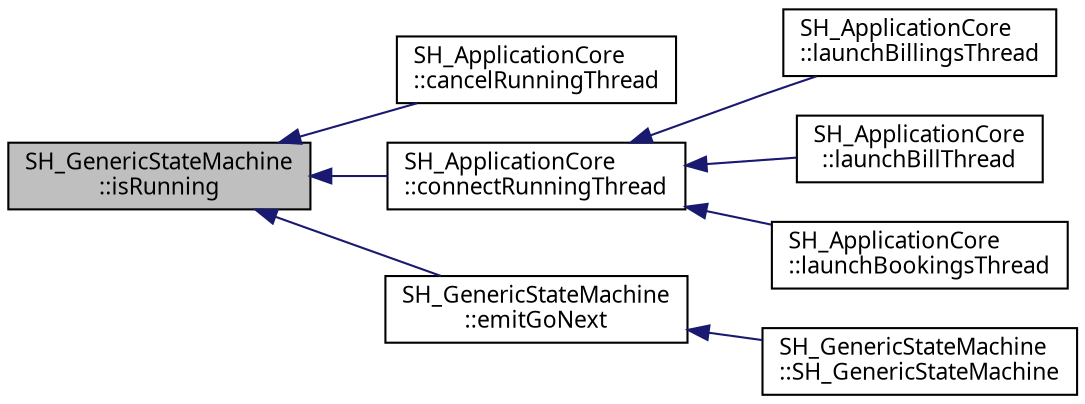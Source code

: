 digraph "SH_GenericStateMachine::isRunning"
{
 // INTERACTIVE_SVG=YES
  bgcolor="transparent";
  edge [fontname="Verdana",fontsize="11",labelfontname="Verdana",labelfontsize="11"];
  node [fontname="Verdana",fontsize="11",shape=record];
  rankdir="LR";
  Node1 [label="SH_GenericStateMachine\l::isRunning",height=0.2,width=0.4,color="black", fillcolor="grey75", style="filled" fontcolor="black"];
  Node1 -> Node2 [dir="back",color="midnightblue",fontsize="11",style="solid"];
  Node2 [label="SH_ApplicationCore\l::cancelRunningThread",height=0.2,width=0.4,color="black",URL="$classSH__ApplicationCore.html#a1877174428cec5165c2c2f317086a9b7"];
  Node1 -> Node3 [dir="back",color="midnightblue",fontsize="11",style="solid"];
  Node3 [label="SH_ApplicationCore\l::connectRunningThread",height=0.2,width=0.4,color="black",URL="$classSH__ApplicationCore.html#a264c6e0c0c2e25a36a2502d1d9bcb109"];
  Node3 -> Node4 [dir="back",color="midnightblue",fontsize="11",style="solid"];
  Node4 [label="SH_ApplicationCore\l::launchBillingsThread",height=0.2,width=0.4,color="black",URL="$classSH__ApplicationCore.html#aa0777211696005ec89b2effe06190c3b"];
  Node3 -> Node5 [dir="back",color="midnightblue",fontsize="11",style="solid"];
  Node5 [label="SH_ApplicationCore\l::launchBillThread",height=0.2,width=0.4,color="black",URL="$classSH__ApplicationCore.html#ab72fd6cdc47575d47157fc7bdffae8f2"];
  Node3 -> Node6 [dir="back",color="midnightblue",fontsize="11",style="solid"];
  Node6 [label="SH_ApplicationCore\l::launchBookingsThread",height=0.2,width=0.4,color="black",URL="$classSH__ApplicationCore.html#af70c0875c93910b83acbcd49e56bf0fb"];
  Node1 -> Node7 [dir="back",color="midnightblue",fontsize="11",style="solid"];
  Node7 [label="SH_GenericStateMachine\l::emitGoNext",height=0.2,width=0.4,color="black",URL="$classSH__GenericStateMachine.html#a2e162a1da1f694d433cb9072b37ac530"];
  Node7 -> Node8 [dir="back",color="midnightblue",fontsize="11",style="solid"];
  Node8 [label="SH_GenericStateMachine\l::SH_GenericStateMachine",height=0.2,width=0.4,color="black",URL="$classSH__GenericStateMachine.html#ac34a1ac375e680e27708097c4f099f59"];
}
